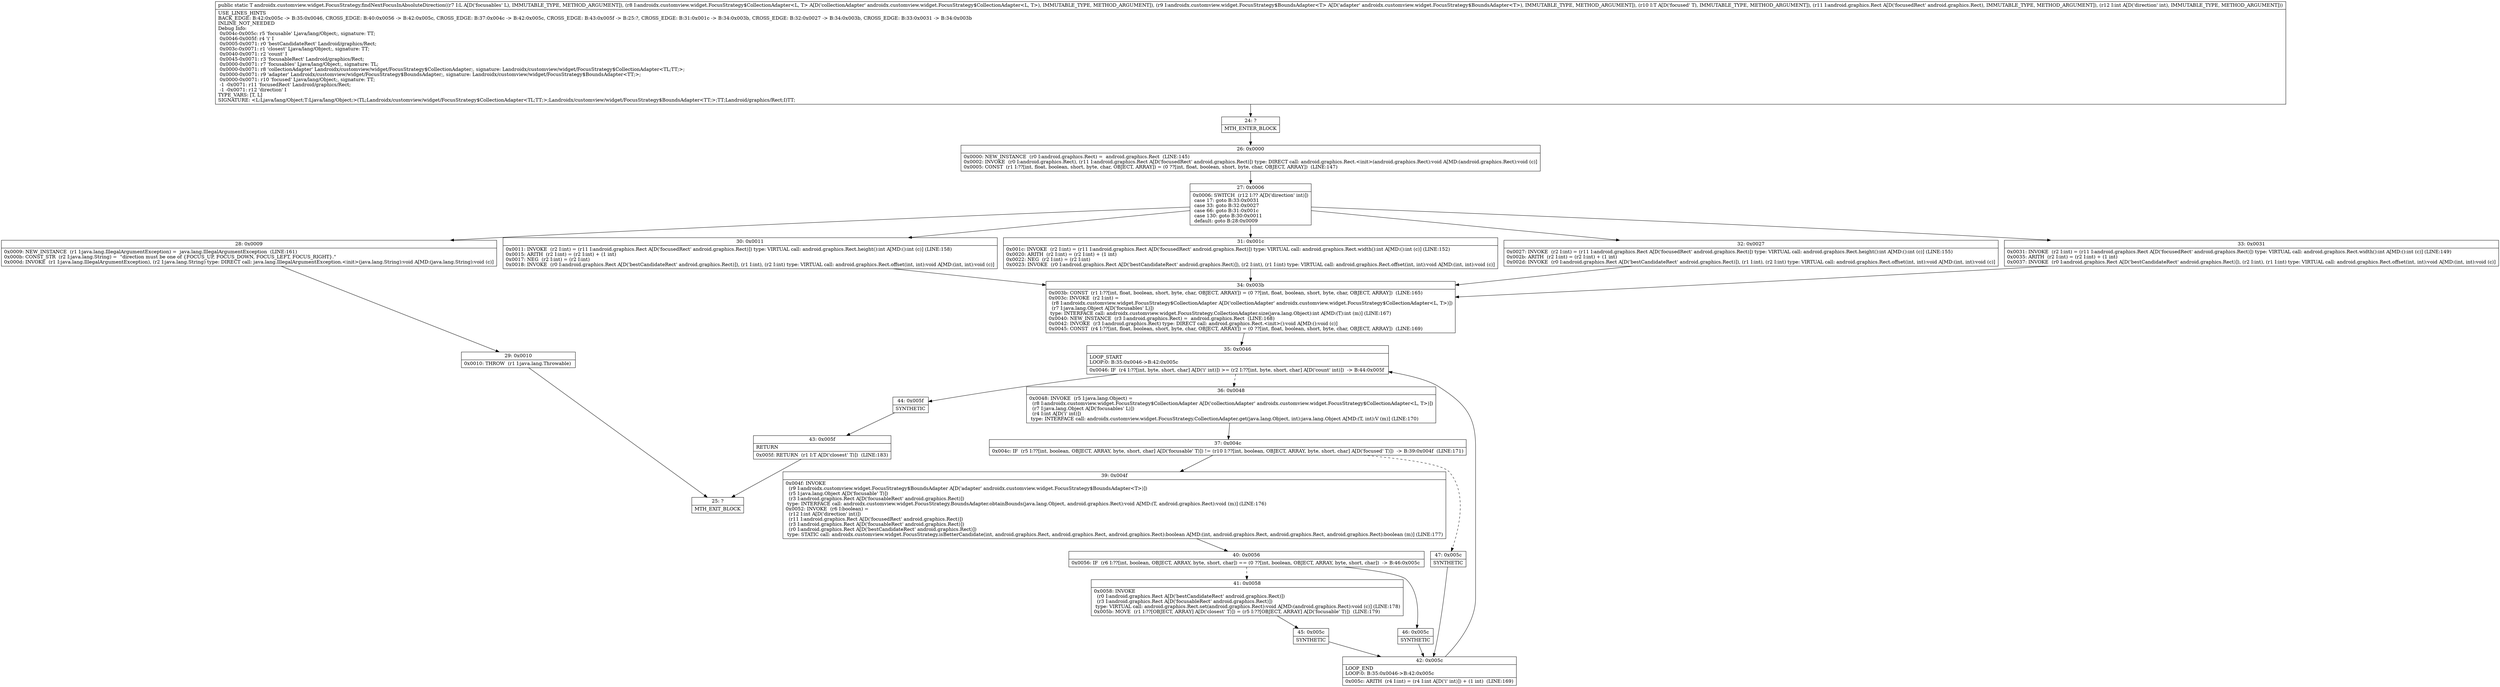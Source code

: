 digraph "CFG forandroidx.customview.widget.FocusStrategy.findNextFocusInAbsoluteDirection(Ljava\/lang\/Object;Landroidx\/customview\/widget\/FocusStrategy$CollectionAdapter;Landroidx\/customview\/widget\/FocusStrategy$BoundsAdapter;Ljava\/lang\/Object;Landroid\/graphics\/Rect;I)Ljava\/lang\/Object;" {
Node_24 [shape=record,label="{24\:\ ?|MTH_ENTER_BLOCK\l}"];
Node_26 [shape=record,label="{26\:\ 0x0000|0x0000: NEW_INSTANCE  (r0 I:android.graphics.Rect) =  android.graphics.Rect  (LINE:145)\l0x0002: INVOKE  (r0 I:android.graphics.Rect), (r11 I:android.graphics.Rect A[D('focusedRect' android.graphics.Rect)]) type: DIRECT call: android.graphics.Rect.\<init\>(android.graphics.Rect):void A[MD:(android.graphics.Rect):void (c)]\l0x0005: CONST  (r1 I:??[int, float, boolean, short, byte, char, OBJECT, ARRAY]) = (0 ??[int, float, boolean, short, byte, char, OBJECT, ARRAY])  (LINE:147)\l}"];
Node_27 [shape=record,label="{27\:\ 0x0006|0x0006: SWITCH  (r12 I:?? A[D('direction' int)])\l case 17: goto B:33:0x0031\l case 33: goto B:32:0x0027\l case 66: goto B:31:0x001c\l case 130: goto B:30:0x0011\l default: goto B:28:0x0009 \l}"];
Node_28 [shape=record,label="{28\:\ 0x0009|0x0009: NEW_INSTANCE  (r1 I:java.lang.IllegalArgumentException) =  java.lang.IllegalArgumentException  (LINE:161)\l0x000b: CONST_STR  (r2 I:java.lang.String) =  \"direction must be one of \{FOCUS_UP, FOCUS_DOWN, FOCUS_LEFT, FOCUS_RIGHT\}.\" \l0x000d: INVOKE  (r1 I:java.lang.IllegalArgumentException), (r2 I:java.lang.String) type: DIRECT call: java.lang.IllegalArgumentException.\<init\>(java.lang.String):void A[MD:(java.lang.String):void (c)]\l}"];
Node_29 [shape=record,label="{29\:\ 0x0010|0x0010: THROW  (r1 I:java.lang.Throwable) \l}"];
Node_25 [shape=record,label="{25\:\ ?|MTH_EXIT_BLOCK\l}"];
Node_30 [shape=record,label="{30\:\ 0x0011|0x0011: INVOKE  (r2 I:int) = (r11 I:android.graphics.Rect A[D('focusedRect' android.graphics.Rect)]) type: VIRTUAL call: android.graphics.Rect.height():int A[MD:():int (c)] (LINE:158)\l0x0015: ARITH  (r2 I:int) = (r2 I:int) + (1 int) \l0x0017: NEG  (r2 I:int) = (r2 I:int) \l0x0018: INVOKE  (r0 I:android.graphics.Rect A[D('bestCandidateRect' android.graphics.Rect)]), (r1 I:int), (r2 I:int) type: VIRTUAL call: android.graphics.Rect.offset(int, int):void A[MD:(int, int):void (c)]\l}"];
Node_34 [shape=record,label="{34\:\ 0x003b|0x003b: CONST  (r1 I:??[int, float, boolean, short, byte, char, OBJECT, ARRAY]) = (0 ??[int, float, boolean, short, byte, char, OBJECT, ARRAY])  (LINE:165)\l0x003c: INVOKE  (r2 I:int) = \l  (r8 I:androidx.customview.widget.FocusStrategy$CollectionAdapter A[D('collectionAdapter' androidx.customview.widget.FocusStrategy$CollectionAdapter\<L, T\>)])\l  (r7 I:java.lang.Object A[D('focusables' L)])\l type: INTERFACE call: androidx.customview.widget.FocusStrategy.CollectionAdapter.size(java.lang.Object):int A[MD:(T):int (m)] (LINE:167)\l0x0040: NEW_INSTANCE  (r3 I:android.graphics.Rect) =  android.graphics.Rect  (LINE:168)\l0x0042: INVOKE  (r3 I:android.graphics.Rect) type: DIRECT call: android.graphics.Rect.\<init\>():void A[MD:():void (c)]\l0x0045: CONST  (r4 I:??[int, float, boolean, short, byte, char, OBJECT, ARRAY]) = (0 ??[int, float, boolean, short, byte, char, OBJECT, ARRAY])  (LINE:169)\l}"];
Node_35 [shape=record,label="{35\:\ 0x0046|LOOP_START\lLOOP:0: B:35:0x0046\-\>B:42:0x005c\l|0x0046: IF  (r4 I:??[int, byte, short, char] A[D('i' int)]) \>= (r2 I:??[int, byte, short, char] A[D('count' int)])  \-\> B:44:0x005f \l}"];
Node_36 [shape=record,label="{36\:\ 0x0048|0x0048: INVOKE  (r5 I:java.lang.Object) = \l  (r8 I:androidx.customview.widget.FocusStrategy$CollectionAdapter A[D('collectionAdapter' androidx.customview.widget.FocusStrategy$CollectionAdapter\<L, T\>)])\l  (r7 I:java.lang.Object A[D('focusables' L)])\l  (r4 I:int A[D('i' int)])\l type: INTERFACE call: androidx.customview.widget.FocusStrategy.CollectionAdapter.get(java.lang.Object, int):java.lang.Object A[MD:(T, int):V (m)] (LINE:170)\l}"];
Node_37 [shape=record,label="{37\:\ 0x004c|0x004c: IF  (r5 I:??[int, boolean, OBJECT, ARRAY, byte, short, char] A[D('focusable' T)]) != (r10 I:??[int, boolean, OBJECT, ARRAY, byte, short, char] A[D('focused' T)])  \-\> B:39:0x004f  (LINE:171)\l}"];
Node_39 [shape=record,label="{39\:\ 0x004f|0x004f: INVOKE  \l  (r9 I:androidx.customview.widget.FocusStrategy$BoundsAdapter A[D('adapter' androidx.customview.widget.FocusStrategy$BoundsAdapter\<T\>)])\l  (r5 I:java.lang.Object A[D('focusable' T)])\l  (r3 I:android.graphics.Rect A[D('focusableRect' android.graphics.Rect)])\l type: INTERFACE call: androidx.customview.widget.FocusStrategy.BoundsAdapter.obtainBounds(java.lang.Object, android.graphics.Rect):void A[MD:(T, android.graphics.Rect):void (m)] (LINE:176)\l0x0052: INVOKE  (r6 I:boolean) = \l  (r12 I:int A[D('direction' int)])\l  (r11 I:android.graphics.Rect A[D('focusedRect' android.graphics.Rect)])\l  (r3 I:android.graphics.Rect A[D('focusableRect' android.graphics.Rect)])\l  (r0 I:android.graphics.Rect A[D('bestCandidateRect' android.graphics.Rect)])\l type: STATIC call: androidx.customview.widget.FocusStrategy.isBetterCandidate(int, android.graphics.Rect, android.graphics.Rect, android.graphics.Rect):boolean A[MD:(int, android.graphics.Rect, android.graphics.Rect, android.graphics.Rect):boolean (m)] (LINE:177)\l}"];
Node_40 [shape=record,label="{40\:\ 0x0056|0x0056: IF  (r6 I:??[int, boolean, OBJECT, ARRAY, byte, short, char]) == (0 ??[int, boolean, OBJECT, ARRAY, byte, short, char])  \-\> B:46:0x005c \l}"];
Node_41 [shape=record,label="{41\:\ 0x0058|0x0058: INVOKE  \l  (r0 I:android.graphics.Rect A[D('bestCandidateRect' android.graphics.Rect)])\l  (r3 I:android.graphics.Rect A[D('focusableRect' android.graphics.Rect)])\l type: VIRTUAL call: android.graphics.Rect.set(android.graphics.Rect):void A[MD:(android.graphics.Rect):void (c)] (LINE:178)\l0x005b: MOVE  (r1 I:??[OBJECT, ARRAY] A[D('closest' T)]) = (r5 I:??[OBJECT, ARRAY] A[D('focusable' T)])  (LINE:179)\l}"];
Node_45 [shape=record,label="{45\:\ 0x005c|SYNTHETIC\l}"];
Node_42 [shape=record,label="{42\:\ 0x005c|LOOP_END\lLOOP:0: B:35:0x0046\-\>B:42:0x005c\l|0x005c: ARITH  (r4 I:int) = (r4 I:int A[D('i' int)]) + (1 int)  (LINE:169)\l}"];
Node_46 [shape=record,label="{46\:\ 0x005c|SYNTHETIC\l}"];
Node_47 [shape=record,label="{47\:\ 0x005c|SYNTHETIC\l}"];
Node_44 [shape=record,label="{44\:\ 0x005f|SYNTHETIC\l}"];
Node_43 [shape=record,label="{43\:\ 0x005f|RETURN\l|0x005f: RETURN  (r1 I:T A[D('closest' T)])  (LINE:183)\l}"];
Node_31 [shape=record,label="{31\:\ 0x001c|0x001c: INVOKE  (r2 I:int) = (r11 I:android.graphics.Rect A[D('focusedRect' android.graphics.Rect)]) type: VIRTUAL call: android.graphics.Rect.width():int A[MD:():int (c)] (LINE:152)\l0x0020: ARITH  (r2 I:int) = (r2 I:int) + (1 int) \l0x0022: NEG  (r2 I:int) = (r2 I:int) \l0x0023: INVOKE  (r0 I:android.graphics.Rect A[D('bestCandidateRect' android.graphics.Rect)]), (r2 I:int), (r1 I:int) type: VIRTUAL call: android.graphics.Rect.offset(int, int):void A[MD:(int, int):void (c)]\l}"];
Node_32 [shape=record,label="{32\:\ 0x0027|0x0027: INVOKE  (r2 I:int) = (r11 I:android.graphics.Rect A[D('focusedRect' android.graphics.Rect)]) type: VIRTUAL call: android.graphics.Rect.height():int A[MD:():int (c)] (LINE:155)\l0x002b: ARITH  (r2 I:int) = (r2 I:int) + (1 int) \l0x002d: INVOKE  (r0 I:android.graphics.Rect A[D('bestCandidateRect' android.graphics.Rect)]), (r1 I:int), (r2 I:int) type: VIRTUAL call: android.graphics.Rect.offset(int, int):void A[MD:(int, int):void (c)]\l}"];
Node_33 [shape=record,label="{33\:\ 0x0031|0x0031: INVOKE  (r2 I:int) = (r11 I:android.graphics.Rect A[D('focusedRect' android.graphics.Rect)]) type: VIRTUAL call: android.graphics.Rect.width():int A[MD:():int (c)] (LINE:149)\l0x0035: ARITH  (r2 I:int) = (r2 I:int) + (1 int) \l0x0037: INVOKE  (r0 I:android.graphics.Rect A[D('bestCandidateRect' android.graphics.Rect)]), (r2 I:int), (r1 I:int) type: VIRTUAL call: android.graphics.Rect.offset(int, int):void A[MD:(int, int):void (c)]\l}"];
MethodNode[shape=record,label="{public static T androidx.customview.widget.FocusStrategy.findNextFocusInAbsoluteDirection((r7 I:L A[D('focusables' L), IMMUTABLE_TYPE, METHOD_ARGUMENT]), (r8 I:androidx.customview.widget.FocusStrategy$CollectionAdapter\<L, T\> A[D('collectionAdapter' androidx.customview.widget.FocusStrategy$CollectionAdapter\<L, T\>), IMMUTABLE_TYPE, METHOD_ARGUMENT]), (r9 I:androidx.customview.widget.FocusStrategy$BoundsAdapter\<T\> A[D('adapter' androidx.customview.widget.FocusStrategy$BoundsAdapter\<T\>), IMMUTABLE_TYPE, METHOD_ARGUMENT]), (r10 I:T A[D('focused' T), IMMUTABLE_TYPE, METHOD_ARGUMENT]), (r11 I:android.graphics.Rect A[D('focusedRect' android.graphics.Rect), IMMUTABLE_TYPE, METHOD_ARGUMENT]), (r12 I:int A[D('direction' int), IMMUTABLE_TYPE, METHOD_ARGUMENT]))  | USE_LINES_HINTS\lBACK_EDGE: B:42:0x005c \-\> B:35:0x0046, CROSS_EDGE: B:40:0x0056 \-\> B:42:0x005c, CROSS_EDGE: B:37:0x004c \-\> B:42:0x005c, CROSS_EDGE: B:43:0x005f \-\> B:25:?, CROSS_EDGE: B:31:0x001c \-\> B:34:0x003b, CROSS_EDGE: B:32:0x0027 \-\> B:34:0x003b, CROSS_EDGE: B:33:0x0031 \-\> B:34:0x003b\lINLINE_NOT_NEEDED\lDebug Info:\l  0x004c\-0x005c: r5 'focusable' Ljava\/lang\/Object;, signature: TT;\l  0x0046\-0x005f: r4 'i' I\l  0x0005\-0x0071: r0 'bestCandidateRect' Landroid\/graphics\/Rect;\l  0x003c\-0x0071: r1 'closest' Ljava\/lang\/Object;, signature: TT;\l  0x0040\-0x0071: r2 'count' I\l  0x0045\-0x0071: r3 'focusableRect' Landroid\/graphics\/Rect;\l  0x0000\-0x0071: r7 'focusables' Ljava\/lang\/Object;, signature: TL;\l  0x0000\-0x0071: r8 'collectionAdapter' Landroidx\/customview\/widget\/FocusStrategy$CollectionAdapter;, signature: Landroidx\/customview\/widget\/FocusStrategy$CollectionAdapter\<TL;TT;\>;\l  0x0000\-0x0071: r9 'adapter' Landroidx\/customview\/widget\/FocusStrategy$BoundsAdapter;, signature: Landroidx\/customview\/widget\/FocusStrategy$BoundsAdapter\<TT;\>;\l  0x0000\-0x0071: r10 'focused' Ljava\/lang\/Object;, signature: TT;\l  \-1 \-0x0071: r11 'focusedRect' Landroid\/graphics\/Rect;\l  \-1 \-0x0071: r12 'direction' I\lTYPE_VARS: [T, L]\lSIGNATURE: \<L:Ljava\/lang\/Object;T:Ljava\/lang\/Object;\>(TL;Landroidx\/customview\/widget\/FocusStrategy$CollectionAdapter\<TL;TT;\>;Landroidx\/customview\/widget\/FocusStrategy$BoundsAdapter\<TT;\>;TT;Landroid\/graphics\/Rect;I)TT;\l}"];
MethodNode -> Node_24;Node_24 -> Node_26;
Node_26 -> Node_27;
Node_27 -> Node_28;
Node_27 -> Node_30;
Node_27 -> Node_31;
Node_27 -> Node_32;
Node_27 -> Node_33;
Node_28 -> Node_29;
Node_29 -> Node_25;
Node_30 -> Node_34;
Node_34 -> Node_35;
Node_35 -> Node_36[style=dashed];
Node_35 -> Node_44;
Node_36 -> Node_37;
Node_37 -> Node_39;
Node_37 -> Node_47[style=dashed];
Node_39 -> Node_40;
Node_40 -> Node_41[style=dashed];
Node_40 -> Node_46;
Node_41 -> Node_45;
Node_45 -> Node_42;
Node_42 -> Node_35;
Node_46 -> Node_42;
Node_47 -> Node_42;
Node_44 -> Node_43;
Node_43 -> Node_25;
Node_31 -> Node_34;
Node_32 -> Node_34;
Node_33 -> Node_34;
}

